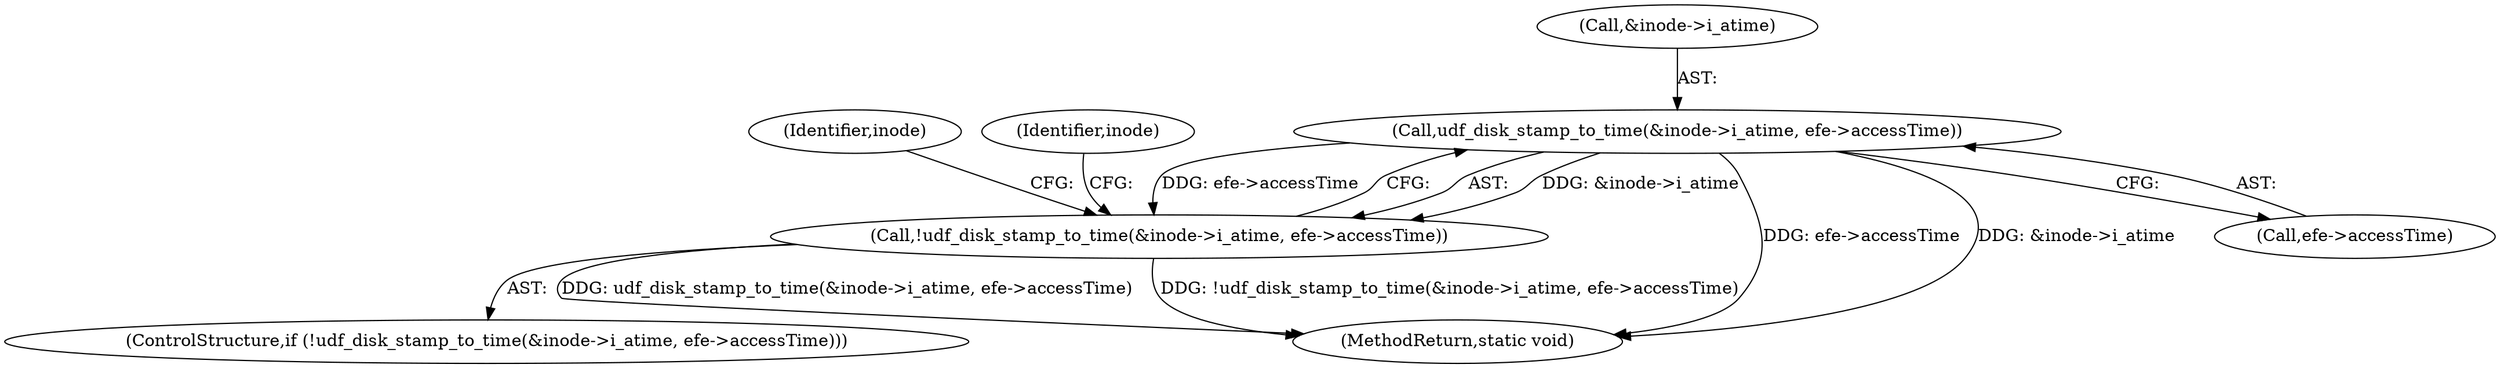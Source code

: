 digraph "0_linux_c03aa9f6e1f938618e6db2e23afef0574efeeb65@pointer" {
"1000846" [label="(Call,udf_disk_stamp_to_time(&inode->i_atime, efe->accessTime))"];
"1000845" [label="(Call,!udf_disk_stamp_to_time(&inode->i_atime, efe->accessTime))"];
"1000866" [label="(Identifier,inode)"];
"1000845" [label="(Call,!udf_disk_stamp_to_time(&inode->i_atime, efe->accessTime))"];
"1001145" [label="(MethodReturn,static void)"];
"1000844" [label="(ControlStructure,if (!udf_disk_stamp_to_time(&inode->i_atime, efe->accessTime)))"];
"1000847" [label="(Call,&inode->i_atime)"];
"1000846" [label="(Call,udf_disk_stamp_to_time(&inode->i_atime, efe->accessTime))"];
"1000856" [label="(Identifier,inode)"];
"1000851" [label="(Call,efe->accessTime)"];
"1000846" -> "1000845"  [label="AST: "];
"1000846" -> "1000851"  [label="CFG: "];
"1000847" -> "1000846"  [label="AST: "];
"1000851" -> "1000846"  [label="AST: "];
"1000845" -> "1000846"  [label="CFG: "];
"1000846" -> "1001145"  [label="DDG: efe->accessTime"];
"1000846" -> "1001145"  [label="DDG: &inode->i_atime"];
"1000846" -> "1000845"  [label="DDG: &inode->i_atime"];
"1000846" -> "1000845"  [label="DDG: efe->accessTime"];
"1000845" -> "1000844"  [label="AST: "];
"1000856" -> "1000845"  [label="CFG: "];
"1000866" -> "1000845"  [label="CFG: "];
"1000845" -> "1001145"  [label="DDG: udf_disk_stamp_to_time(&inode->i_atime, efe->accessTime)"];
"1000845" -> "1001145"  [label="DDG: !udf_disk_stamp_to_time(&inode->i_atime, efe->accessTime)"];
}
